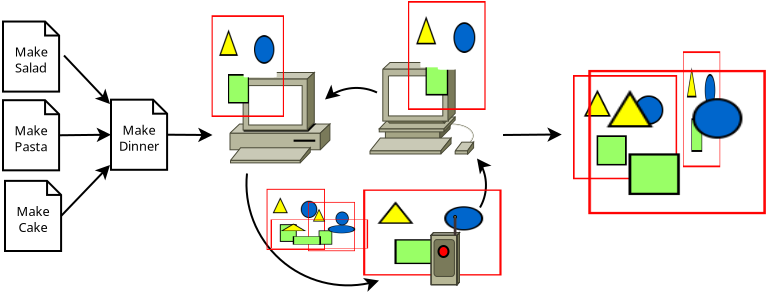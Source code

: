 <?xml version="1.0" encoding="UTF-8"?>
<dia:diagram xmlns:dia="http://www.lysator.liu.se/~alla/dia/">
  <dia:layer name="Background" visible="true">
    <dia:object type="Standard - Image" version="0" id="O0">
      <dia:attribute name="obj_pos">
        <dia:point val="36.35,6.139"/>
      </dia:attribute>
      <dia:attribute name="obj_bb">
        <dia:rectangle val="36.3,6.089;38.26,11.99"/>
      </dia:attribute>
      <dia:attribute name="elem_corner">
        <dia:point val="36.35,6.139"/>
      </dia:attribute>
      <dia:attribute name="elem_width">
        <dia:real val="1.86"/>
      </dia:attribute>
      <dia:attribute name="elem_height">
        <dia:real val="5.801"/>
      </dia:attribute>
      <dia:attribute name="draw_border">
        <dia:boolean val="false"/>
      </dia:attribute>
      <dia:attribute name="keep_aspect">
        <dia:boolean val="true"/>
      </dia:attribute>
      <dia:attribute name="file">
        <dia:string>#./Chrisdesign_glass_of_beer.svg#</dia:string>
      </dia:attribute>
    </dia:object>
    <dia:object type="Standard - Image" version="0" id="O1">
      <dia:attribute name="obj_pos">
        <dia:point val="30.85,7.33"/>
      </dia:attribute>
      <dia:attribute name="obj_bb">
        <dia:rectangle val="30.8,7.28;36.11,12.59"/>
      </dia:attribute>
      <dia:attribute name="elem_corner">
        <dia:point val="30.85,7.33"/>
      </dia:attribute>
      <dia:attribute name="elem_width">
        <dia:real val="5.21"/>
      </dia:attribute>
      <dia:attribute name="elem_height">
        <dia:real val="5.21"/>
      </dia:attribute>
      <dia:attribute name="draw_border">
        <dia:boolean val="false"/>
      </dia:attribute>
      <dia:attribute name="keep_aspect">
        <dia:boolean val="true"/>
      </dia:attribute>
      <dia:attribute name="file">
        <dia:string>#./nicubunu_White_cake.svg#</dia:string>
      </dia:attribute>
    </dia:object>
    <dia:object type="Filesystem - File" version="0" id="O2">
      <dia:attribute name="obj_pos">
        <dia:point val="2.35,4.65"/>
      </dia:attribute>
      <dia:attribute name="obj_bb">
        <dia:rectangle val="2.3,4.6;5.226,8.206"/>
      </dia:attribute>
      <dia:attribute name="elem_corner">
        <dia:point val="2.35,4.65"/>
      </dia:attribute>
      <dia:attribute name="elem_width">
        <dia:real val="2.805"/>
      </dia:attribute>
      <dia:attribute name="elem_height">
        <dia:real val="3.506"/>
      </dia:attribute>
      <dia:attribute name="line_width">
        <dia:real val="0.1"/>
      </dia:attribute>
      <dia:attribute name="line_colour">
        <dia:color val="#000000"/>
      </dia:attribute>
      <dia:attribute name="fill_colour">
        <dia:color val="#ffffff"/>
      </dia:attribute>
      <dia:attribute name="show_background">
        <dia:boolean val="true"/>
      </dia:attribute>
      <dia:attribute name="line_style">
        <dia:enum val="0"/>
        <dia:real val="1"/>
      </dia:attribute>
      <dia:attribute name="flip_horizontal">
        <dia:boolean val="false"/>
      </dia:attribute>
      <dia:attribute name="flip_vertical">
        <dia:boolean val="false"/>
      </dia:attribute>
    </dia:object>
    <dia:object type="Standard - Text" version="1" id="O3">
      <dia:attribute name="obj_pos">
        <dia:point val="3.752,6.403"/>
      </dia:attribute>
      <dia:attribute name="obj_bb">
        <dia:rectangle val="2.944,5.861;4.561,7.601"/>
      </dia:attribute>
      <dia:attribute name="text">
        <dia:composite type="text">
          <dia:attribute name="string">
            <dia:string>#Make
Salad#</dia:string>
          </dia:attribute>
          <dia:attribute name="font">
            <dia:font family="sans" style="0" name="Helvetica"/>
          </dia:attribute>
          <dia:attribute name="height">
            <dia:real val="0.8"/>
          </dia:attribute>
          <dia:attribute name="pos">
            <dia:point val="3.752,6.403"/>
          </dia:attribute>
          <dia:attribute name="color">
            <dia:color val="#000000"/>
          </dia:attribute>
          <dia:attribute name="alignment">
            <dia:enum val="1"/>
          </dia:attribute>
        </dia:composite>
      </dia:attribute>
      <dia:attribute name="valign">
        <dia:enum val="3"/>
      </dia:attribute>
      <dia:connections>
        <dia:connection handle="0" to="O2" connection="4"/>
      </dia:connections>
    </dia:object>
    <dia:object type="Filesystem - File" version="0" id="O4">
      <dia:attribute name="obj_pos">
        <dia:point val="2.35,8.585"/>
      </dia:attribute>
      <dia:attribute name="obj_bb">
        <dia:rectangle val="2.3,8.535;5.226,12.141"/>
      </dia:attribute>
      <dia:attribute name="elem_corner">
        <dia:point val="2.35,8.585"/>
      </dia:attribute>
      <dia:attribute name="elem_width">
        <dia:real val="2.805"/>
      </dia:attribute>
      <dia:attribute name="elem_height">
        <dia:real val="3.506"/>
      </dia:attribute>
      <dia:attribute name="line_width">
        <dia:real val="0.1"/>
      </dia:attribute>
      <dia:attribute name="line_colour">
        <dia:color val="#000000"/>
      </dia:attribute>
      <dia:attribute name="fill_colour">
        <dia:color val="#ffffff"/>
      </dia:attribute>
      <dia:attribute name="show_background">
        <dia:boolean val="true"/>
      </dia:attribute>
      <dia:attribute name="line_style">
        <dia:enum val="0"/>
        <dia:real val="1"/>
      </dia:attribute>
      <dia:attribute name="flip_horizontal">
        <dia:boolean val="false"/>
      </dia:attribute>
      <dia:attribute name="flip_vertical">
        <dia:boolean val="false"/>
      </dia:attribute>
    </dia:object>
    <dia:object type="Standard - Text" version="1" id="O5">
      <dia:attribute name="obj_pos">
        <dia:point val="3.752,10.338"/>
      </dia:attribute>
      <dia:attribute name="obj_bb">
        <dia:rectangle val="2.965,9.796;4.54,11.536"/>
      </dia:attribute>
      <dia:attribute name="text">
        <dia:composite type="text">
          <dia:attribute name="string">
            <dia:string>#Make
Pasta#</dia:string>
          </dia:attribute>
          <dia:attribute name="font">
            <dia:font family="sans" style="0" name="Helvetica"/>
          </dia:attribute>
          <dia:attribute name="height">
            <dia:real val="0.8"/>
          </dia:attribute>
          <dia:attribute name="pos">
            <dia:point val="3.752,10.338"/>
          </dia:attribute>
          <dia:attribute name="color">
            <dia:color val="#000000"/>
          </dia:attribute>
          <dia:attribute name="alignment">
            <dia:enum val="1"/>
          </dia:attribute>
        </dia:composite>
      </dia:attribute>
      <dia:attribute name="valign">
        <dia:enum val="3"/>
      </dia:attribute>
      <dia:connections>
        <dia:connection handle="0" to="O4" connection="4"/>
      </dia:connections>
    </dia:object>
    <dia:object type="Filesystem - File" version="0" id="O6">
      <dia:attribute name="obj_pos">
        <dia:point val="2.45,12.62"/>
      </dia:attribute>
      <dia:attribute name="obj_bb">
        <dia:rectangle val="2.4,12.57;5.326,16.176"/>
      </dia:attribute>
      <dia:attribute name="elem_corner">
        <dia:point val="2.45,12.62"/>
      </dia:attribute>
      <dia:attribute name="elem_width">
        <dia:real val="2.805"/>
      </dia:attribute>
      <dia:attribute name="elem_height">
        <dia:real val="3.506"/>
      </dia:attribute>
      <dia:attribute name="line_width">
        <dia:real val="0.1"/>
      </dia:attribute>
      <dia:attribute name="line_colour">
        <dia:color val="#000000"/>
      </dia:attribute>
      <dia:attribute name="fill_colour">
        <dia:color val="#ffffff"/>
      </dia:attribute>
      <dia:attribute name="show_background">
        <dia:boolean val="true"/>
      </dia:attribute>
      <dia:attribute name="line_style">
        <dia:enum val="0"/>
        <dia:real val="1"/>
      </dia:attribute>
      <dia:attribute name="flip_horizontal">
        <dia:boolean val="false"/>
      </dia:attribute>
      <dia:attribute name="flip_vertical">
        <dia:boolean val="false"/>
      </dia:attribute>
    </dia:object>
    <dia:object type="Standard - Text" version="1" id="O7">
      <dia:attribute name="obj_pos">
        <dia:point val="3.853,14.373"/>
      </dia:attribute>
      <dia:attribute name="obj_bb">
        <dia:rectangle val="3.084,13.831;4.621,15.571"/>
      </dia:attribute>
      <dia:attribute name="text">
        <dia:composite type="text">
          <dia:attribute name="string">
            <dia:string>#Make
Cake#</dia:string>
          </dia:attribute>
          <dia:attribute name="font">
            <dia:font family="sans" style="0" name="Helvetica"/>
          </dia:attribute>
          <dia:attribute name="height">
            <dia:real val="0.8"/>
          </dia:attribute>
          <dia:attribute name="pos">
            <dia:point val="3.853,14.373"/>
          </dia:attribute>
          <dia:attribute name="color">
            <dia:color val="#000000"/>
          </dia:attribute>
          <dia:attribute name="alignment">
            <dia:enum val="1"/>
          </dia:attribute>
        </dia:composite>
      </dia:attribute>
      <dia:attribute name="valign">
        <dia:enum val="3"/>
      </dia:attribute>
      <dia:connections>
        <dia:connection handle="0" to="O6" connection="4"/>
      </dia:connections>
    </dia:object>
    <dia:object type="Cisco - PC" version="0" id="O8">
      <dia:attribute name="obj_pos">
        <dia:point val="13.7,7.2"/>
      </dia:attribute>
      <dia:attribute name="obj_bb">
        <dia:rectangle val="13.699,7.199;18.696,11.72"/>
      </dia:attribute>
      <dia:attribute name="elem_corner">
        <dia:point val="13.7,7.2"/>
      </dia:attribute>
      <dia:attribute name="elem_width">
        <dia:real val="4.995"/>
      </dia:attribute>
      <dia:attribute name="elem_height">
        <dia:real val="4.519"/>
      </dia:attribute>
      <dia:attribute name="line_width">
        <dia:real val="0.1"/>
      </dia:attribute>
      <dia:attribute name="line_colour">
        <dia:color val="#000000"/>
      </dia:attribute>
      <dia:attribute name="fill_colour">
        <dia:color val="#ffffff"/>
      </dia:attribute>
      <dia:attribute name="show_background">
        <dia:boolean val="true"/>
      </dia:attribute>
      <dia:attribute name="line_style">
        <dia:enum val="0"/>
        <dia:real val="1"/>
      </dia:attribute>
      <dia:attribute name="flip_horizontal">
        <dia:boolean val="false"/>
      </dia:attribute>
      <dia:attribute name="flip_vertical">
        <dia:boolean val="false"/>
      </dia:attribute>
    </dia:object>
    <dia:object type="Cisco - SUN workstation" version="0" id="O9">
      <dia:attribute name="obj_pos">
        <dia:point val="20.7,6.7"/>
      </dia:attribute>
      <dia:attribute name="obj_bb">
        <dia:rectangle val="20.699,6.699;25.883,11.302"/>
      </dia:attribute>
      <dia:attribute name="elem_corner">
        <dia:point val="20.7,6.7"/>
      </dia:attribute>
      <dia:attribute name="elem_width">
        <dia:real val="5.181"/>
      </dia:attribute>
      <dia:attribute name="elem_height">
        <dia:real val="4.6"/>
      </dia:attribute>
      <dia:attribute name="line_width">
        <dia:real val="0.1"/>
      </dia:attribute>
      <dia:attribute name="line_colour">
        <dia:color val="#000000"/>
      </dia:attribute>
      <dia:attribute name="fill_colour">
        <dia:color val="#ffffff"/>
      </dia:attribute>
      <dia:attribute name="show_background">
        <dia:boolean val="true"/>
      </dia:attribute>
      <dia:attribute name="line_style">
        <dia:enum val="0"/>
        <dia:real val="1"/>
      </dia:attribute>
      <dia:attribute name="flip_horizontal">
        <dia:boolean val="false"/>
      </dia:attribute>
      <dia:attribute name="flip_vertical">
        <dia:boolean val="false"/>
      </dia:attribute>
    </dia:object>
    <dia:object type="Standard - Arc" version="0" id="O10">
      <dia:attribute name="obj_pos">
        <dia:point val="14.55,12.25"/>
      </dia:attribute>
      <dia:attribute name="obj_bb">
        <dia:rectangle val="14.473,12.18;21.504,17.894"/>
      </dia:attribute>
      <dia:attribute name="conn_endpoints">
        <dia:point val="14.55,12.25"/>
        <dia:point val="21.15,17.6"/>
      </dia:attribute>
      <dia:attribute name="curve_distance">
        <dia:real val="2.301"/>
      </dia:attribute>
      <dia:attribute name="end_arrow">
        <dia:enum val="22"/>
      </dia:attribute>
      <dia:attribute name="end_arrow_length">
        <dia:real val="0.5"/>
      </dia:attribute>
      <dia:attribute name="end_arrow_width">
        <dia:real val="0.5"/>
      </dia:attribute>
    </dia:object>
    <dia:object type="Standard - Arc" version="0" id="O11">
      <dia:attribute name="obj_pos">
        <dia:point val="26.2,13.95"/>
      </dia:attribute>
      <dia:attribute name="obj_bb">
        <dia:rectangle val="25.548,11.419;26.548,14.003"/>
      </dia:attribute>
      <dia:attribute name="conn_endpoints">
        <dia:point val="26.2,13.95"/>
        <dia:point val="26.05,11.5"/>
      </dia:attribute>
      <dia:attribute name="curve_distance">
        <dia:real val="0.37"/>
      </dia:attribute>
      <dia:attribute name="end_arrow">
        <dia:enum val="22"/>
      </dia:attribute>
      <dia:attribute name="end_arrow_length">
        <dia:real val="0.5"/>
      </dia:attribute>
      <dia:attribute name="end_arrow_width">
        <dia:real val="0.5"/>
      </dia:attribute>
    </dia:object>
    <dia:object type="Standard - Arc" version="0" id="O12">
      <dia:attribute name="obj_pos">
        <dia:point val="21.05,8.2"/>
      </dia:attribute>
      <dia:attribute name="obj_bb">
        <dia:rectangle val="18.334,7.922;21.106,9.052"/>
      </dia:attribute>
      <dia:attribute name="conn_endpoints">
        <dia:point val="21.05,8.2"/>
        <dia:point val="18.45,8.55"/>
      </dia:attribute>
      <dia:attribute name="curve_distance">
        <dia:real val="0.385"/>
      </dia:attribute>
      <dia:attribute name="end_arrow">
        <dia:enum val="22"/>
      </dia:attribute>
      <dia:attribute name="end_arrow_length">
        <dia:real val="0.5"/>
      </dia:attribute>
      <dia:attribute name="end_arrow_width">
        <dia:real val="0.5"/>
      </dia:attribute>
    </dia:object>
    <dia:object type="Standard - Line" version="0" id="O13">
      <dia:attribute name="obj_pos">
        <dia:point val="5.4,6.35"/>
      </dia:attribute>
      <dia:attribute name="obj_bb">
        <dia:rectangle val="5.329,6.279;8.098,9.159"/>
      </dia:attribute>
      <dia:attribute name="conn_endpoints">
        <dia:point val="5.4,6.35"/>
        <dia:point val="7.7,8.778"/>
      </dia:attribute>
      <dia:attribute name="numcp">
        <dia:int val="1"/>
      </dia:attribute>
      <dia:attribute name="end_arrow">
        <dia:enum val="22"/>
      </dia:attribute>
      <dia:attribute name="end_arrow_length">
        <dia:real val="0.5"/>
      </dia:attribute>
      <dia:attribute name="end_arrow_width">
        <dia:real val="0.5"/>
      </dia:attribute>
      <dia:connections>
        <dia:connection handle="1" to="O16" connection="4"/>
      </dia:connections>
    </dia:object>
    <dia:object type="Standard - Line" version="0" id="O14">
      <dia:attribute name="obj_pos">
        <dia:point val="5.155,10.338"/>
      </dia:attribute>
      <dia:attribute name="obj_bb">
        <dia:rectangle val="5.104,9.811;7.805,10.812"/>
      </dia:attribute>
      <dia:attribute name="conn_endpoints">
        <dia:point val="5.155,10.338"/>
        <dia:point val="7.75,10.311"/>
      </dia:attribute>
      <dia:attribute name="numcp">
        <dia:int val="1"/>
      </dia:attribute>
      <dia:attribute name="end_arrow">
        <dia:enum val="22"/>
      </dia:attribute>
      <dia:attribute name="end_arrow_length">
        <dia:real val="0.5"/>
      </dia:attribute>
      <dia:attribute name="end_arrow_width">
        <dia:real val="0.5"/>
      </dia:attribute>
      <dia:connections>
        <dia:connection handle="0" to="O4" connection="3"/>
        <dia:connection handle="1" to="O16" connection="2"/>
      </dia:connections>
    </dia:object>
    <dia:object type="Standard - Line" version="0" id="O15">
      <dia:attribute name="obj_pos">
        <dia:point val="5.255,14.373"/>
      </dia:attribute>
      <dia:attribute name="obj_bb">
        <dia:rectangle val="5.184,11.443;8.095,14.444"/>
      </dia:attribute>
      <dia:attribute name="conn_endpoints">
        <dia:point val="5.255,14.373"/>
        <dia:point val="7.7,11.825"/>
      </dia:attribute>
      <dia:attribute name="numcp">
        <dia:int val="1"/>
      </dia:attribute>
      <dia:attribute name="end_arrow">
        <dia:enum val="22"/>
      </dia:attribute>
      <dia:attribute name="end_arrow_length">
        <dia:real val="0.5"/>
      </dia:attribute>
      <dia:attribute name="end_arrow_width">
        <dia:real val="0.5"/>
      </dia:attribute>
      <dia:connections>
        <dia:connection handle="0" to="O6" connection="3"/>
        <dia:connection handle="1" to="O16" connection="4"/>
      </dia:connections>
    </dia:object>
    <dia:object type="Filesystem - File" version="0" id="O16">
      <dia:attribute name="obj_pos">
        <dia:point val="7.75,8.558"/>
      </dia:attribute>
      <dia:attribute name="obj_bb">
        <dia:rectangle val="7.7,8.508;10.626,12.114"/>
      </dia:attribute>
      <dia:attribute name="elem_corner">
        <dia:point val="7.75,8.558"/>
      </dia:attribute>
      <dia:attribute name="elem_width">
        <dia:real val="2.805"/>
      </dia:attribute>
      <dia:attribute name="elem_height">
        <dia:real val="3.506"/>
      </dia:attribute>
      <dia:attribute name="line_width">
        <dia:real val="0.1"/>
      </dia:attribute>
      <dia:attribute name="line_colour">
        <dia:color val="#000000"/>
      </dia:attribute>
      <dia:attribute name="fill_colour">
        <dia:color val="#ffffff"/>
      </dia:attribute>
      <dia:attribute name="show_background">
        <dia:boolean val="true"/>
      </dia:attribute>
      <dia:attribute name="line_style">
        <dia:enum val="0"/>
        <dia:real val="1"/>
      </dia:attribute>
      <dia:attribute name="flip_horizontal">
        <dia:boolean val="false"/>
      </dia:attribute>
      <dia:attribute name="flip_vertical">
        <dia:boolean val="false"/>
      </dia:attribute>
    </dia:object>
    <dia:object type="Standard - Text" version="1" id="O17">
      <dia:attribute name="obj_pos">
        <dia:point val="9.152,10.311"/>
      </dia:attribute>
      <dia:attribute name="obj_bb">
        <dia:rectangle val="8.176,9.769;10.129,11.509"/>
      </dia:attribute>
      <dia:attribute name="text">
        <dia:composite type="text">
          <dia:attribute name="string">
            <dia:string>#Make
Dinner#</dia:string>
          </dia:attribute>
          <dia:attribute name="font">
            <dia:font family="sans" style="0" name="Helvetica"/>
          </dia:attribute>
          <dia:attribute name="height">
            <dia:real val="0.8"/>
          </dia:attribute>
          <dia:attribute name="pos">
            <dia:point val="9.152,10.311"/>
          </dia:attribute>
          <dia:attribute name="color">
            <dia:color val="#000000"/>
          </dia:attribute>
          <dia:attribute name="alignment">
            <dia:enum val="1"/>
          </dia:attribute>
        </dia:composite>
      </dia:attribute>
      <dia:attribute name="valign">
        <dia:enum val="3"/>
      </dia:attribute>
      <dia:connections>
        <dia:connection handle="0" to="O16" connection="4"/>
      </dia:connections>
    </dia:object>
    <dia:object type="Standard - Line" version="0" id="O18">
      <dia:attribute name="obj_pos">
        <dia:point val="10.555,10.311"/>
      </dia:attribute>
      <dia:attribute name="obj_bb">
        <dia:rectangle val="10.505,9.825;12.878,10.825"/>
      </dia:attribute>
      <dia:attribute name="conn_endpoints">
        <dia:point val="10.555,10.311"/>
        <dia:point val="12.825,10.325"/>
      </dia:attribute>
      <dia:attribute name="numcp">
        <dia:int val="1"/>
      </dia:attribute>
      <dia:attribute name="end_arrow">
        <dia:enum val="22"/>
      </dia:attribute>
      <dia:attribute name="end_arrow_length">
        <dia:real val="0.5"/>
      </dia:attribute>
      <dia:attribute name="end_arrow_width">
        <dia:real val="0.5"/>
      </dia:attribute>
      <dia:connections>
        <dia:connection handle="0" to="O16" connection="3"/>
      </dia:connections>
    </dia:object>
    <dia:object type="Standard - Line" version="0" id="O19">
      <dia:attribute name="obj_pos">
        <dia:point val="27.351,10.324"/>
      </dia:attribute>
      <dia:attribute name="obj_bb">
        <dia:rectangle val="27.301,9.8;30.34,10.8"/>
      </dia:attribute>
      <dia:attribute name="conn_endpoints">
        <dia:point val="27.351,10.324"/>
        <dia:point val="30.286,10.3"/>
      </dia:attribute>
      <dia:attribute name="numcp">
        <dia:int val="1"/>
      </dia:attribute>
      <dia:attribute name="end_arrow">
        <dia:enum val="22"/>
      </dia:attribute>
      <dia:attribute name="end_arrow_length">
        <dia:real val="0.5"/>
      </dia:attribute>
      <dia:attribute name="end_arrow_width">
        <dia:real val="0.5"/>
      </dia:attribute>
    </dia:object>
    <dia:object type="Standard - Image" version="0" id="O20">
      <dia:attribute name="obj_pos">
        <dia:point val="22.6,3.625"/>
      </dia:attribute>
      <dia:attribute name="obj_bb">
        <dia:rectangle val="22.55,3.575;26.53,9.125"/>
      </dia:attribute>
      <dia:attribute name="elem_corner">
        <dia:point val="22.6,3.625"/>
      </dia:attribute>
      <dia:attribute name="elem_width">
        <dia:real val="3.88"/>
      </dia:attribute>
      <dia:attribute name="elem_height">
        <dia:real val="5.45"/>
      </dia:attribute>
      <dia:attribute name="draw_border">
        <dia:boolean val="false"/>
      </dia:attribute>
      <dia:attribute name="keep_aspect">
        <dia:boolean val="true"/>
      </dia:attribute>
      <dia:attribute name="file">
        <dia:string>#/storage/uni/pgrad/writings/internal/poster2005/chefs_hat.svg#</dia:string>
      </dia:attribute>
    </dia:object>
    <dia:object type="Standard - Image" version="0" id="O21">
      <dia:attribute name="obj_pos">
        <dia:point val="12.78,4.34"/>
      </dia:attribute>
      <dia:attribute name="obj_bb">
        <dia:rectangle val="12.73,4.29;16.45,9.475"/>
      </dia:attribute>
      <dia:attribute name="elem_corner">
        <dia:point val="12.78,4.34"/>
      </dia:attribute>
      <dia:attribute name="elem_width">
        <dia:real val="3.62"/>
      </dia:attribute>
      <dia:attribute name="elem_height">
        <dia:real val="5.085"/>
      </dia:attribute>
      <dia:attribute name="draw_border">
        <dia:boolean val="false"/>
      </dia:attribute>
      <dia:attribute name="keep_aspect">
        <dia:boolean val="true"/>
      </dia:attribute>
      <dia:attribute name="file">
        <dia:string>#/storage/uni/pgrad/writings/internal/poster2005/chefs_hat_left.svg#</dia:string>
      </dia:attribute>
    </dia:object>
    <dia:object type="Standard - Box" version="0" id="O22">
      <dia:attribute name="obj_pos">
        <dia:point val="14.43,6.966"/>
      </dia:attribute>
      <dia:attribute name="obj_bb">
        <dia:rectangle val="14.38,6.916;15.925,7.44"/>
      </dia:attribute>
      <dia:attribute name="elem_corner">
        <dia:point val="14.43,6.966"/>
      </dia:attribute>
      <dia:attribute name="elem_width">
        <dia:real val="1.445"/>
      </dia:attribute>
      <dia:attribute name="elem_height">
        <dia:real val="0.424"/>
      </dia:attribute>
      <dia:attribute name="border_color">
        <dia:color val="#ffffff"/>
      </dia:attribute>
      <dia:attribute name="show_background">
        <dia:boolean val="true"/>
      </dia:attribute>
      <dia:attribute name="corner_radius">
        <dia:real val="1.175e-38"/>
      </dia:attribute>
    </dia:object>
    <dia:object type="Standard - Box" version="0" id="O23">
      <dia:attribute name="obj_pos">
        <dia:point val="23.269,6.468"/>
      </dia:attribute>
      <dia:attribute name="obj_bb">
        <dia:rectangle val="23.219,6.418;24.768,6.942"/>
      </dia:attribute>
      <dia:attribute name="elem_corner">
        <dia:point val="23.269,6.468"/>
      </dia:attribute>
      <dia:attribute name="elem_width">
        <dia:real val="1.449"/>
      </dia:attribute>
      <dia:attribute name="elem_height">
        <dia:real val="0.424"/>
      </dia:attribute>
      <dia:attribute name="border_color">
        <dia:color val="#ffffff"/>
      </dia:attribute>
      <dia:attribute name="show_background">
        <dia:boolean val="true"/>
      </dia:attribute>
      <dia:attribute name="corner_radius">
        <dia:real val="1.175e-38"/>
      </dia:attribute>
    </dia:object>
    <dia:object type="Standard - Box" version="0" id="O24">
      <dia:attribute name="obj_pos">
        <dia:point val="24.139,6.562"/>
      </dia:attribute>
      <dia:attribute name="obj_bb">
        <dia:rectangle val="24.089,6.513;24.945,7.051"/>
      </dia:attribute>
      <dia:attribute name="elem_corner">
        <dia:point val="24.139,6.562"/>
      </dia:attribute>
      <dia:attribute name="elem_width">
        <dia:real val="0.756"/>
      </dia:attribute>
      <dia:attribute name="elem_height">
        <dia:real val="0.439"/>
      </dia:attribute>
      <dia:attribute name="border_color">
        <dia:color val="#ffffff"/>
      </dia:attribute>
      <dia:attribute name="show_background">
        <dia:boolean val="true"/>
      </dia:attribute>
      <dia:attribute name="corner_radius">
        <dia:real val="1.175e-38"/>
      </dia:attribute>
    </dia:object>
    <dia:object type="Standard - Box" version="0" id="O25">
      <dia:attribute name="obj_pos">
        <dia:point val="24.22,6.575"/>
      </dia:attribute>
      <dia:attribute name="obj_bb">
        <dia:rectangle val="24.17,6.525;25.048,7.049"/>
      </dia:attribute>
      <dia:attribute name="elem_corner">
        <dia:point val="24.22,6.575"/>
      </dia:attribute>
      <dia:attribute name="elem_width">
        <dia:real val="0.778"/>
      </dia:attribute>
      <dia:attribute name="elem_height">
        <dia:real val="0.424"/>
      </dia:attribute>
      <dia:attribute name="border_color">
        <dia:color val="#ffffff"/>
      </dia:attribute>
      <dia:attribute name="show_background">
        <dia:boolean val="true"/>
      </dia:attribute>
      <dia:attribute name="corner_radius">
        <dia:real val="1.175e-38"/>
      </dia:attribute>
    </dia:object>
    <dia:object type="Standard - Box" version="0" id="O26">
      <dia:attribute name="obj_pos">
        <dia:point val="15.21,7.112"/>
      </dia:attribute>
      <dia:attribute name="obj_bb">
        <dia:rectangle val="15.16,7.062;16.038,7.437"/>
      </dia:attribute>
      <dia:attribute name="elem_corner">
        <dia:point val="15.21,7.112"/>
      </dia:attribute>
      <dia:attribute name="elem_width">
        <dia:real val="0.778"/>
      </dia:attribute>
      <dia:attribute name="elem_height">
        <dia:real val="0.274"/>
      </dia:attribute>
      <dia:attribute name="border_color">
        <dia:color val="#ffffff"/>
      </dia:attribute>
      <dia:attribute name="show_background">
        <dia:boolean val="true"/>
      </dia:attribute>
      <dia:attribute name="corner_radius">
        <dia:real val="1.175e-38"/>
      </dia:attribute>
    </dia:object>
    <dia:object type="Standard - Image" version="0" id="O27">
      <dia:attribute name="obj_pos">
        <dia:point val="15.53,13.017"/>
      </dia:attribute>
      <dia:attribute name="obj_bb">
        <dia:rectangle val="15.48,12.967;18.5,16.125"/>
      </dia:attribute>
      <dia:attribute name="elem_corner">
        <dia:point val="15.53,13.017"/>
      </dia:attribute>
      <dia:attribute name="elem_width">
        <dia:real val="2.92"/>
      </dia:attribute>
      <dia:attribute name="elem_height">
        <dia:real val="3.058"/>
      </dia:attribute>
      <dia:attribute name="draw_border">
        <dia:boolean val="false"/>
      </dia:attribute>
      <dia:attribute name="keep_aspect">
        <dia:boolean val="true"/>
      </dia:attribute>
      <dia:attribute name="file">
        <dia:string>#././Chrisdesign_tomato.svg#</dia:string>
      </dia:attribute>
    </dia:object>
    <dia:object type="Standard - Image" version="0" id="O28">
      <dia:attribute name="obj_pos">
        <dia:point val="17.6,13.672"/>
      </dia:attribute>
      <dia:attribute name="obj_bb">
        <dia:rectangle val="17.55,13.622;20,16.183"/>
      </dia:attribute>
      <dia:attribute name="elem_corner">
        <dia:point val="17.6,13.672"/>
      </dia:attribute>
      <dia:attribute name="elem_width">
        <dia:real val="2.35"/>
      </dia:attribute>
      <dia:attribute name="elem_height">
        <dia:real val="2.461"/>
      </dia:attribute>
      <dia:attribute name="draw_border">
        <dia:boolean val="false"/>
      </dia:attribute>
      <dia:attribute name="keep_aspect">
        <dia:boolean val="true"/>
      </dia:attribute>
      <dia:attribute name="file">
        <dia:string>#././Chrisdesign_tomato.svg#</dia:string>
      </dia:attribute>
    </dia:object>
    <dia:object type="Standard - Image" version="0" id="O29">
      <dia:attribute name="obj_pos">
        <dia:point val="15.73,14.55"/>
      </dia:attribute>
      <dia:attribute name="obj_bb">
        <dia:rectangle val="15.68,14.5;20.66,16.048"/>
      </dia:attribute>
      <dia:attribute name="elem_corner">
        <dia:point val="15.73,14.55"/>
      </dia:attribute>
      <dia:attribute name="elem_width">
        <dia:real val="4.88"/>
      </dia:attribute>
      <dia:attribute name="elem_height">
        <dia:real val="1.448"/>
      </dia:attribute>
      <dia:attribute name="draw_border">
        <dia:boolean val="false"/>
      </dia:attribute>
      <dia:attribute name="keep_aspect">
        <dia:boolean val="true"/>
      </dia:attribute>
      <dia:attribute name="file">
        <dia:string>#././Chrisdesign_Carrot.svg#</dia:string>
      </dia:attribute>
    </dia:object>
    <dia:object type="Standard - Image" version="0" id="O30">
      <dia:attribute name="obj_pos">
        <dia:point val="20.355,13.05"/>
      </dia:attribute>
      <dia:attribute name="obj_bb">
        <dia:rectangle val="20.305,13;27.328,17.4"/>
      </dia:attribute>
      <dia:attribute name="elem_corner">
        <dia:point val="20.355,13.05"/>
      </dia:attribute>
      <dia:attribute name="elem_width">
        <dia:real val="6.923"/>
      </dia:attribute>
      <dia:attribute name="elem_height">
        <dia:real val="4.3"/>
      </dia:attribute>
      <dia:attribute name="draw_border">
        <dia:boolean val="false"/>
      </dia:attribute>
      <dia:attribute name="keep_aspect">
        <dia:boolean val="true"/>
      </dia:attribute>
      <dia:attribute name="file">
        <dia:string>#././pipo_pan.svg#</dia:string>
      </dia:attribute>
    </dia:object>
    <dia:object type="Cisco - PDA" version="0" id="O31">
      <dia:attribute name="obj_pos">
        <dia:point val="23.75,14.35"/>
      </dia:attribute>
      <dia:attribute name="obj_bb">
        <dia:rectangle val="23.739,14.35;25.179,17.828"/>
      </dia:attribute>
      <dia:attribute name="elem_corner">
        <dia:point val="23.75,14.35"/>
      </dia:attribute>
      <dia:attribute name="elem_width">
        <dia:real val="1.424"/>
      </dia:attribute>
      <dia:attribute name="elem_height">
        <dia:real val="3.464"/>
      </dia:attribute>
      <dia:attribute name="line_width">
        <dia:real val="0.1"/>
      </dia:attribute>
      <dia:attribute name="line_colour">
        <dia:color val="#000000"/>
      </dia:attribute>
      <dia:attribute name="fill_colour">
        <dia:color val="#ffffff"/>
      </dia:attribute>
      <dia:attribute name="show_background">
        <dia:boolean val="true"/>
      </dia:attribute>
      <dia:attribute name="line_style">
        <dia:enum val="0"/>
        <dia:real val="1"/>
      </dia:attribute>
      <dia:attribute name="flip_horizontal">
        <dia:boolean val="false"/>
      </dia:attribute>
      <dia:attribute name="flip_vertical">
        <dia:boolean val="false"/>
      </dia:attribute>
    </dia:object>
    <dia:object type="Cisco - FC Storage" version="0" id="O32">
      <dia:attribute name="obj_pos">
        <dia:point val="24.631,16.35"/>
      </dia:attribute>
      <dia:attribute name="obj_bb">
        <dia:rectangle val="23.701,15.422;25.592,17.279"/>
      </dia:attribute>
      <dia:attribute name="elem_corner">
        <dia:point val="24.631,16.35"/>
      </dia:attribute>
      <dia:attribute name="elem_width">
        <dia:real val="0.016"/>
      </dia:attribute>
      <dia:attribute name="elem_height">
        <dia:real val="0.008"/>
      </dia:attribute>
      <dia:attribute name="line_width">
        <dia:real val="0.1"/>
      </dia:attribute>
      <dia:attribute name="line_colour">
        <dia:color val="#000000"/>
      </dia:attribute>
      <dia:attribute name="fill_colour">
        <dia:color val="#ffffff"/>
      </dia:attribute>
      <dia:attribute name="show_background">
        <dia:boolean val="true"/>
      </dia:attribute>
      <dia:attribute name="line_style">
        <dia:enum val="0"/>
        <dia:real val="1"/>
      </dia:attribute>
      <dia:attribute name="flip_horizontal">
        <dia:boolean val="false"/>
      </dia:attribute>
      <dia:attribute name="flip_vertical">
        <dia:boolean val="false"/>
      </dia:attribute>
    </dia:object>
    <dia:object type="Standard - Ellipse" version="0" id="O33">
      <dia:attribute name="obj_pos">
        <dia:point val="24.125,15.875"/>
      </dia:attribute>
      <dia:attribute name="obj_bb">
        <dia:rectangle val="24.075,15.825;24.675,16.475"/>
      </dia:attribute>
      <dia:attribute name="elem_corner">
        <dia:point val="24.125,15.875"/>
      </dia:attribute>
      <dia:attribute name="elem_width">
        <dia:real val="0.5"/>
      </dia:attribute>
      <dia:attribute name="elem_height">
        <dia:real val="0.55"/>
      </dia:attribute>
      <dia:attribute name="inner_color">
        <dia:color val="#ff0000"/>
      </dia:attribute>
    </dia:object>
    <dia:object type="Standard - Image" version="0" id="O34">
      <dia:attribute name="obj_pos">
        <dia:point val="31.61,7.073"/>
      </dia:attribute>
      <dia:attribute name="obj_bb">
        <dia:rectangle val="31.56,7.023;40.55,14.333"/>
      </dia:attribute>
      <dia:attribute name="elem_corner">
        <dia:point val="31.61,7.073"/>
      </dia:attribute>
      <dia:attribute name="elem_width">
        <dia:real val="8.89"/>
      </dia:attribute>
      <dia:attribute name="elem_height">
        <dia:real val="7.21"/>
      </dia:attribute>
      <dia:attribute name="draw_border">
        <dia:boolean val="false"/>
      </dia:attribute>
      <dia:attribute name="keep_aspect">
        <dia:boolean val="true"/>
      </dia:attribute>
      <dia:attribute name="file">
        <dia:string>#././pasta_meal.svg#</dia:string>
      </dia:attribute>
    </dia:object>
    <dia:object type="Standard - Box" version="0" id="O35">
      <dia:attribute name="obj_pos">
        <dia:point val="24.937,14.512"/>
      </dia:attribute>
      <dia:attribute name="obj_bb">
        <dia:rectangle val="24.887,14.462;25.022,15.339"/>
      </dia:attribute>
      <dia:attribute name="elem_corner">
        <dia:point val="24.937,14.512"/>
      </dia:attribute>
      <dia:attribute name="elem_width">
        <dia:real val="0.035"/>
      </dia:attribute>
      <dia:attribute name="elem_height">
        <dia:real val="0.778"/>
      </dia:attribute>
      <dia:attribute name="border_color">
        <dia:color val="#3f3333"/>
      </dia:attribute>
      <dia:attribute name="inner_color">
        <dia:color val="#7f7f7f"/>
      </dia:attribute>
      <dia:attribute name="show_background">
        <dia:boolean val="true"/>
      </dia:attribute>
      <dia:attribute name="corner_radius">
        <dia:real val="1.175e-38"/>
      </dia:attribute>
    </dia:object>
  </dia:layer>
</dia:diagram>
